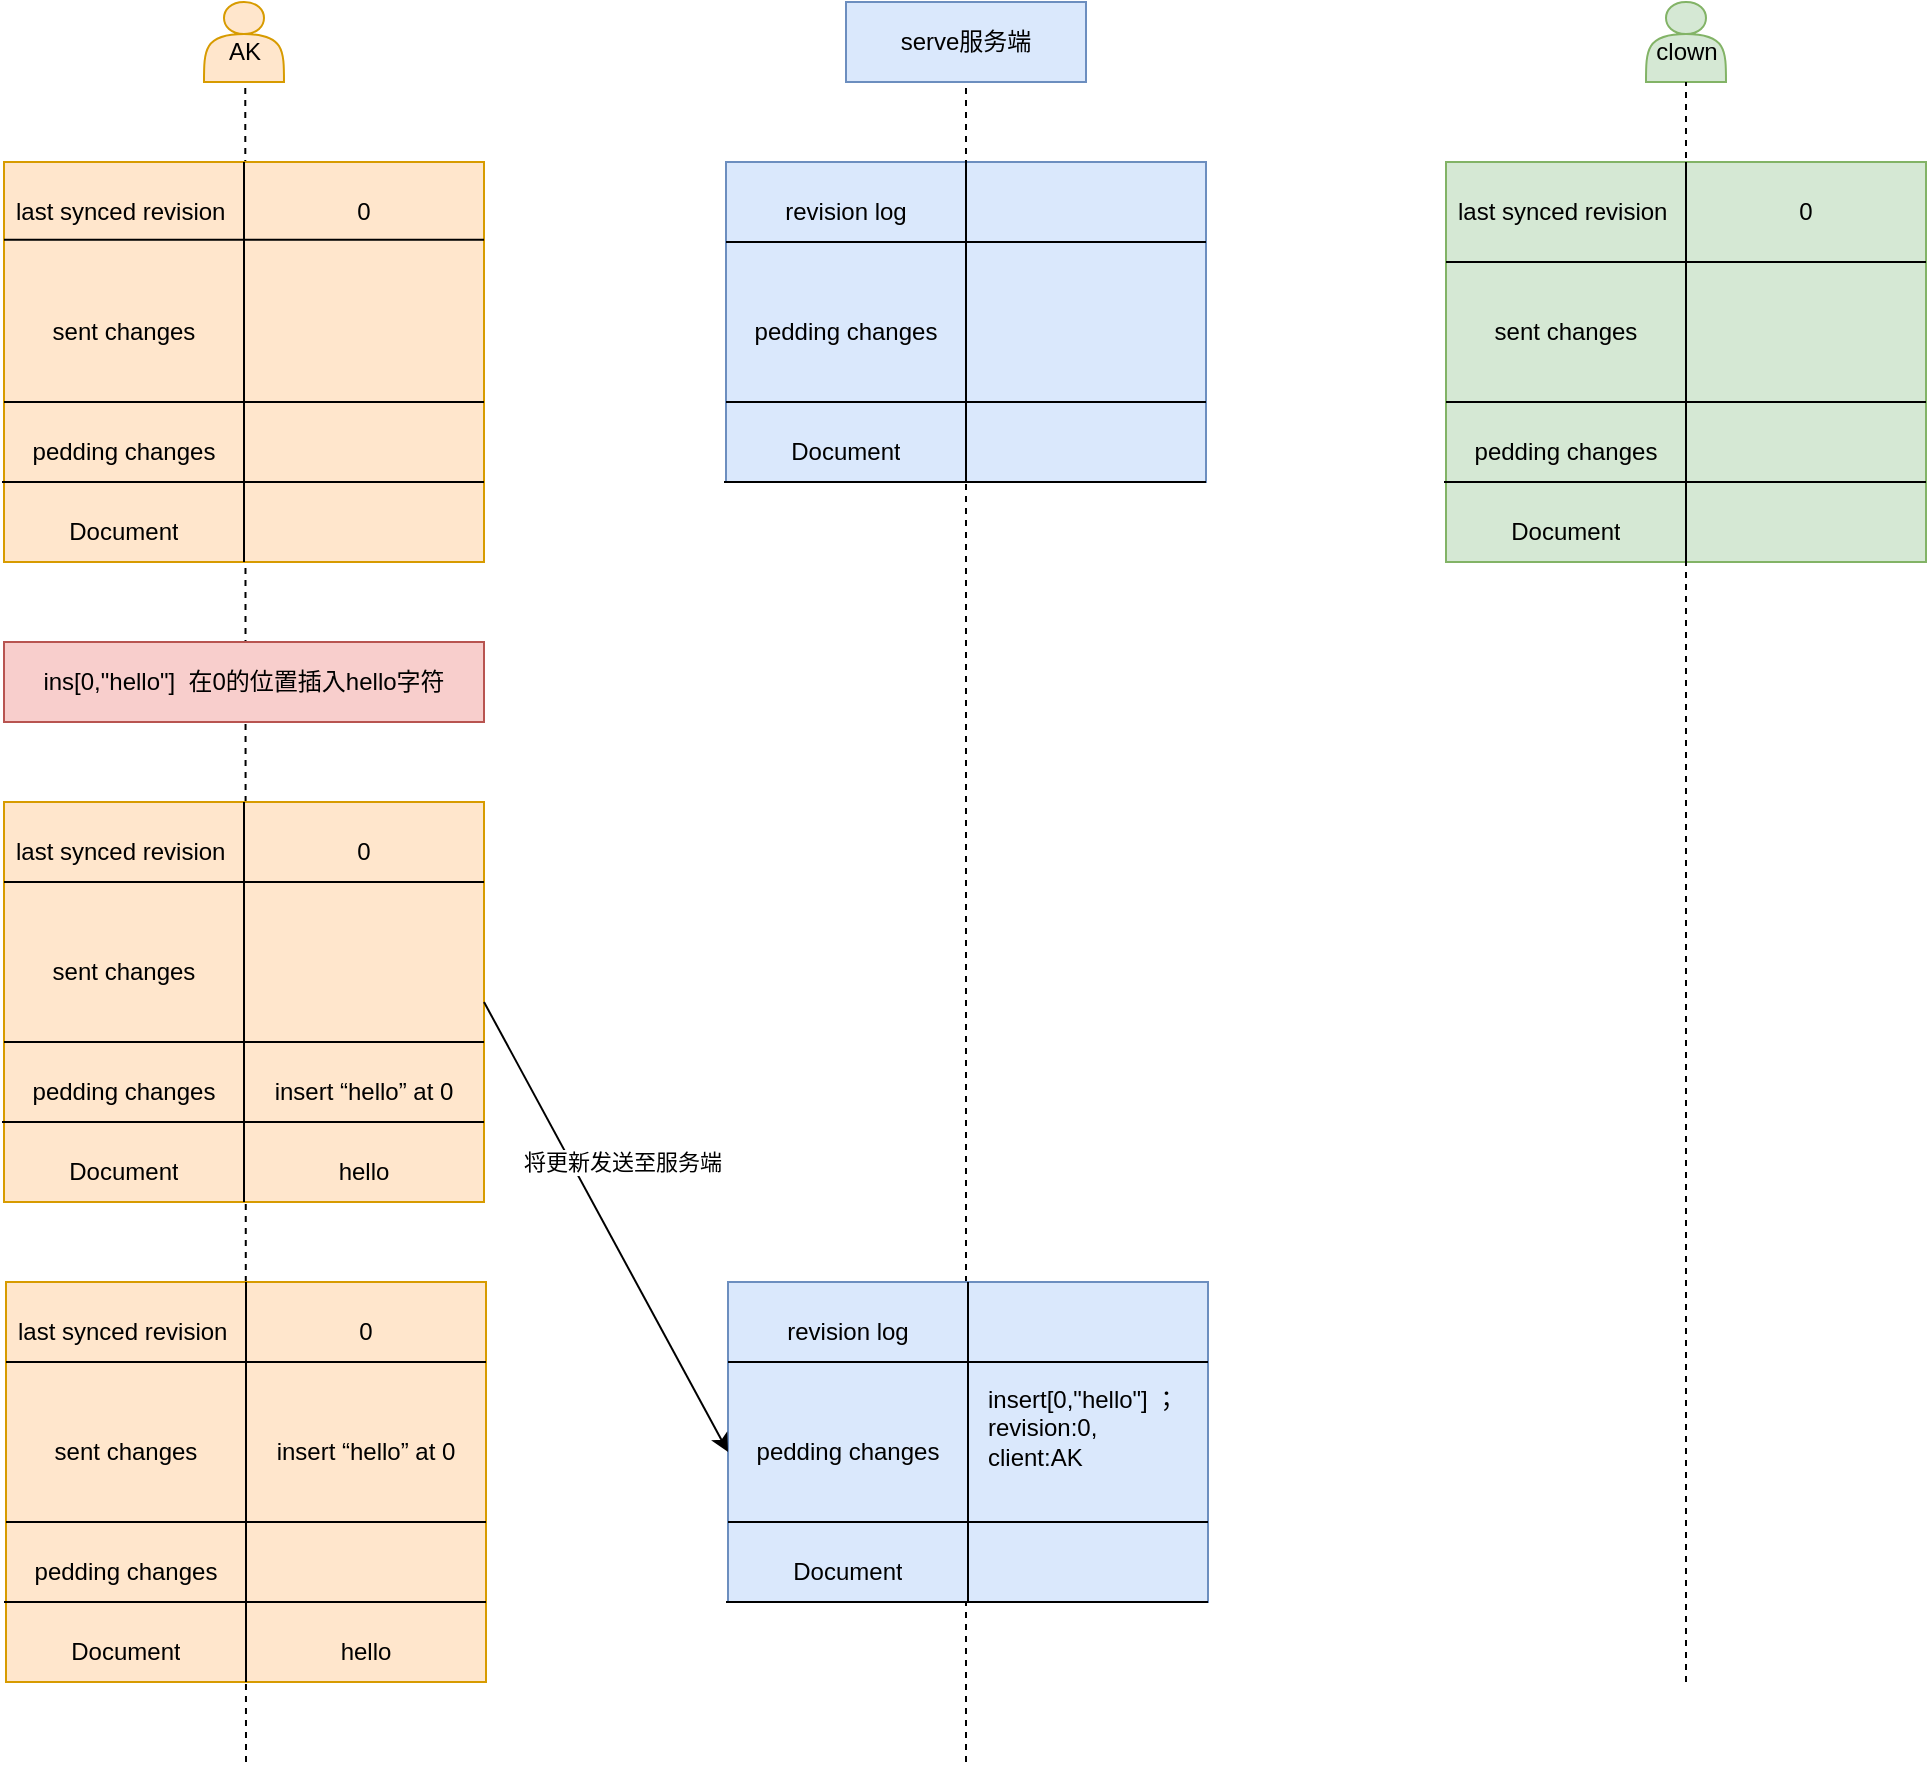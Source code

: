 <mxfile>
    <diagram name="第 1 页" id="E_M3c3dEPE1-523_0gV0">
        <mxGraphModel dx="3064" dy="878" grid="0" gridSize="10" guides="1" tooltips="1" connect="1" arrows="1" fold="1" page="1" pageScale="1" pageWidth="827" pageHeight="1169" math="0" shadow="0">
            <root>
                <mxCell id="0"/>
                <mxCell id="1" parent="0"/>
                <mxCell id="uSvULKUVFTcmLh_3Sc6B-78" value="" style="endArrow=none;dashed=1;html=1;rounded=0;entryX=0.516;entryY=1.061;entryDx=0;entryDy=0;entryPerimeter=0;" parent="1" target="uSvULKUVFTcmLh_3Sc6B-19" edge="1">
                    <mxGeometry width="50" height="50" relative="1" as="geometry">
                        <mxPoint x="81" y="920" as="sourcePoint"/>
                        <mxPoint x="500" y="270" as="targetPoint"/>
                    </mxGeometry>
                </mxCell>
                <mxCell id="uSvULKUVFTcmLh_3Sc6B-1" value="" style="shape=actor;whiteSpace=wrap;html=1;fillColor=#ffe6cc;strokeColor=#d79b00;" parent="1" vertex="1">
                    <mxGeometry x="60" y="40" width="40" height="40" as="geometry"/>
                </mxCell>
                <mxCell id="uSvULKUVFTcmLh_3Sc6B-19" value="AK" style="text;html=1;align=center;verticalAlign=middle;resizable=0;points=[];autosize=1;strokeColor=none;fillColor=none;" parent="1" vertex="1">
                    <mxGeometry x="60" y="50" width="40" height="30" as="geometry"/>
                </mxCell>
                <mxCell id="uSvULKUVFTcmLh_3Sc6B-20" value="" style="shape=actor;whiteSpace=wrap;html=1;fillColor=#d5e8d4;strokeColor=#82b366;" parent="1" vertex="1">
                    <mxGeometry x="781" y="40" width="40" height="40" as="geometry"/>
                </mxCell>
                <mxCell id="uSvULKUVFTcmLh_3Sc6B-21" value="clown" style="text;html=1;align=center;verticalAlign=middle;resizable=0;points=[];autosize=1;strokeColor=none;fillColor=none;" parent="1" vertex="1">
                    <mxGeometry x="776" y="50" width="50" height="30" as="geometry"/>
                </mxCell>
                <mxCell id="uSvULKUVFTcmLh_3Sc6B-22" value="serve服务端" style="rounded=0;whiteSpace=wrap;html=1;fillColor=#dae8fc;strokeColor=#6c8ebf;" parent="1" vertex="1">
                    <mxGeometry x="381" y="40" width="120" height="40" as="geometry"/>
                </mxCell>
                <mxCell id="uSvULKUVFTcmLh_3Sc6B-38" value="" style="endArrow=none;html=1;rounded=0;entryX=1;entryY=0.25;entryDx=0;entryDy=0;exitX=0;exitY=0.25;exitDx=0;exitDy=0;" parent="1" source="uSvULKUVFTcmLh_3Sc6B-37" target="uSvULKUVFTcmLh_3Sc6B-37" edge="1">
                    <mxGeometry width="50" height="50" relative="1" as="geometry">
                        <mxPoint x="75" y="190" as="sourcePoint"/>
                        <mxPoint x="125" y="140" as="targetPoint"/>
                    </mxGeometry>
                </mxCell>
                <mxCell id="uSvULKUVFTcmLh_3Sc6B-37" value="" style="rounded=0;whiteSpace=wrap;html=1;fillColor=#ffe6cc;strokeColor=#d79b00;" parent="1" vertex="1">
                    <mxGeometry x="-40" y="120" width="240" height="200" as="geometry"/>
                </mxCell>
                <mxCell id="uSvULKUVFTcmLh_3Sc6B-39" value="" style="endArrow=none;html=1;rounded=0;entryX=1;entryY=0.25;entryDx=0;entryDy=0;exitX=0;exitY=0.6;exitDx=0;exitDy=0;exitPerimeter=0;" parent="1" source="uSvULKUVFTcmLh_3Sc6B-37" edge="1">
                    <mxGeometry width="50" height="50" relative="1" as="geometry">
                        <mxPoint y="240" as="sourcePoint"/>
                        <mxPoint x="200" y="240" as="targetPoint"/>
                    </mxGeometry>
                </mxCell>
                <mxCell id="uSvULKUVFTcmLh_3Sc6B-40" value="" style="endArrow=none;html=1;rounded=0;entryX=1;entryY=0.25;entryDx=0;entryDy=0;" parent="1" edge="1">
                    <mxGeometry width="50" height="50" relative="1" as="geometry">
                        <mxPoint x="-41" y="280" as="sourcePoint"/>
                        <mxPoint x="200" y="280" as="targetPoint"/>
                    </mxGeometry>
                </mxCell>
                <mxCell id="uSvULKUVFTcmLh_3Sc6B-41" value="" style="endArrow=none;html=1;rounded=0;entryX=0.5;entryY=0;entryDx=0;entryDy=0;exitX=0.5;exitY=1;exitDx=0;exitDy=0;" parent="1" source="uSvULKUVFTcmLh_3Sc6B-37" target="uSvULKUVFTcmLh_3Sc6B-37" edge="1">
                    <mxGeometry width="50" height="50" relative="1" as="geometry">
                        <mxPoint x="390" y="310" as="sourcePoint"/>
                        <mxPoint x="440" y="260" as="targetPoint"/>
                    </mxGeometry>
                </mxCell>
                <mxCell id="uSvULKUVFTcmLh_3Sc6B-42" value="last synced revision" style="text;strokeColor=none;fillColor=none;align=left;verticalAlign=middle;spacingLeft=4;spacingRight=4;overflow=hidden;points=[[0,0.5],[1,0.5]];portConstraint=eastwest;rotatable=0;whiteSpace=wrap;html=1;" parent="1" vertex="1">
                    <mxGeometry x="-40" y="130" width="120" height="30" as="geometry"/>
                </mxCell>
                <mxCell id="uSvULKUVFTcmLh_3Sc6B-43" value="0" style="text;strokeColor=none;fillColor=none;align=center;verticalAlign=middle;spacingLeft=4;spacingRight=4;overflow=hidden;points=[[0,0.5],[1,0.5]];portConstraint=eastwest;rotatable=0;whiteSpace=wrap;html=1;" parent="1" vertex="1">
                    <mxGeometry x="80" y="130" width="120" height="30" as="geometry"/>
                </mxCell>
                <mxCell id="uSvULKUVFTcmLh_3Sc6B-44" value="sent changes" style="text;strokeColor=none;fillColor=none;align=center;verticalAlign=middle;spacingLeft=4;spacingRight=4;overflow=hidden;points=[[0,0.5],[1,0.5]];portConstraint=eastwest;rotatable=0;whiteSpace=wrap;html=1;" parent="1" vertex="1">
                    <mxGeometry x="-40" y="190" width="120" height="30" as="geometry"/>
                </mxCell>
                <mxCell id="uSvULKUVFTcmLh_3Sc6B-45" value="pedding changes" style="text;strokeColor=none;fillColor=none;align=center;verticalAlign=middle;spacingLeft=4;spacingRight=4;overflow=hidden;points=[[0,0.5],[1,0.5]];portConstraint=eastwest;rotatable=0;whiteSpace=wrap;html=1;" parent="1" vertex="1">
                    <mxGeometry x="-40" y="250" width="120" height="30" as="geometry"/>
                </mxCell>
                <mxCell id="uSvULKUVFTcmLh_3Sc6B-46" value="Document" style="text;strokeColor=none;fillColor=none;align=center;verticalAlign=middle;spacingLeft=4;spacingRight=4;overflow=hidden;points=[[0,0.5],[1,0.5]];portConstraint=eastwest;rotatable=0;whiteSpace=wrap;html=1;" parent="1" vertex="1">
                    <mxGeometry x="-40" y="290" width="120" height="30" as="geometry"/>
                </mxCell>
                <mxCell id="uSvULKUVFTcmLh_3Sc6B-47" value="" style="rounded=0;whiteSpace=wrap;html=1;fillColor=#d5e8d4;strokeColor=#82b366;" parent="1" vertex="1">
                    <mxGeometry x="681" y="120" width="240" height="200" as="geometry"/>
                </mxCell>
                <mxCell id="uSvULKUVFTcmLh_3Sc6B-48" value="" style="endArrow=none;html=1;rounded=0;entryX=1;entryY=0.25;entryDx=0;entryDy=0;exitX=0;exitY=0.25;exitDx=0;exitDy=0;" parent="1" source="uSvULKUVFTcmLh_3Sc6B-47" target="uSvULKUVFTcmLh_3Sc6B-47" edge="1">
                    <mxGeometry width="50" height="50" relative="1" as="geometry">
                        <mxPoint x="796" y="190" as="sourcePoint"/>
                        <mxPoint x="846" y="140" as="targetPoint"/>
                    </mxGeometry>
                </mxCell>
                <mxCell id="uSvULKUVFTcmLh_3Sc6B-49" value="" style="endArrow=none;html=1;rounded=0;entryX=1;entryY=0.25;entryDx=0;entryDy=0;exitX=0;exitY=0.6;exitDx=0;exitDy=0;exitPerimeter=0;" parent="1" source="uSvULKUVFTcmLh_3Sc6B-47" edge="1">
                    <mxGeometry width="50" height="50" relative="1" as="geometry">
                        <mxPoint x="721" y="240" as="sourcePoint"/>
                        <mxPoint x="921" y="240" as="targetPoint"/>
                    </mxGeometry>
                </mxCell>
                <mxCell id="uSvULKUVFTcmLh_3Sc6B-50" value="" style="endArrow=none;html=1;rounded=0;entryX=1;entryY=0.25;entryDx=0;entryDy=0;" parent="1" edge="1">
                    <mxGeometry width="50" height="50" relative="1" as="geometry">
                        <mxPoint x="680" y="280" as="sourcePoint"/>
                        <mxPoint x="921" y="280" as="targetPoint"/>
                    </mxGeometry>
                </mxCell>
                <mxCell id="uSvULKUVFTcmLh_3Sc6B-51" value="" style="endArrow=none;html=1;rounded=0;entryX=0.5;entryY=0;entryDx=0;entryDy=0;exitX=0.5;exitY=1;exitDx=0;exitDy=0;" parent="1" source="uSvULKUVFTcmLh_3Sc6B-47" target="uSvULKUVFTcmLh_3Sc6B-47" edge="1">
                    <mxGeometry width="50" height="50" relative="1" as="geometry">
                        <mxPoint x="1111" y="310" as="sourcePoint"/>
                        <mxPoint x="1161" y="260" as="targetPoint"/>
                    </mxGeometry>
                </mxCell>
                <mxCell id="uSvULKUVFTcmLh_3Sc6B-52" value="last synced revision" style="text;strokeColor=none;fillColor=none;align=left;verticalAlign=middle;spacingLeft=4;spacingRight=4;overflow=hidden;points=[[0,0.5],[1,0.5]];portConstraint=eastwest;rotatable=0;whiteSpace=wrap;html=1;" parent="1" vertex="1">
                    <mxGeometry x="681" y="130" width="120" height="30" as="geometry"/>
                </mxCell>
                <mxCell id="uSvULKUVFTcmLh_3Sc6B-53" value="0" style="text;strokeColor=none;fillColor=none;align=center;verticalAlign=middle;spacingLeft=4;spacingRight=4;overflow=hidden;points=[[0,0.5],[1,0.5]];portConstraint=eastwest;rotatable=0;whiteSpace=wrap;html=1;" parent="1" vertex="1">
                    <mxGeometry x="801" y="130" width="120" height="30" as="geometry"/>
                </mxCell>
                <mxCell id="uSvULKUVFTcmLh_3Sc6B-54" value="sent changes" style="text;strokeColor=none;fillColor=none;align=center;verticalAlign=middle;spacingLeft=4;spacingRight=4;overflow=hidden;points=[[0,0.5],[1,0.5]];portConstraint=eastwest;rotatable=0;whiteSpace=wrap;html=1;" parent="1" vertex="1">
                    <mxGeometry x="681" y="190" width="120" height="30" as="geometry"/>
                </mxCell>
                <mxCell id="uSvULKUVFTcmLh_3Sc6B-55" value="pedding changes" style="text;strokeColor=none;fillColor=none;align=center;verticalAlign=middle;spacingLeft=4;spacingRight=4;overflow=hidden;points=[[0,0.5],[1,0.5]];portConstraint=eastwest;rotatable=0;whiteSpace=wrap;html=1;" parent="1" vertex="1">
                    <mxGeometry x="681" y="250" width="120" height="30" as="geometry"/>
                </mxCell>
                <mxCell id="uSvULKUVFTcmLh_3Sc6B-56" value="Document" style="text;strokeColor=none;fillColor=none;align=center;verticalAlign=middle;spacingLeft=4;spacingRight=4;overflow=hidden;points=[[0,0.5],[1,0.5]];portConstraint=eastwest;rotatable=0;whiteSpace=wrap;html=1;" parent="1" vertex="1">
                    <mxGeometry x="681" y="290" width="120" height="30" as="geometry"/>
                </mxCell>
                <mxCell id="uSvULKUVFTcmLh_3Sc6B-67" value="" style="rounded=0;whiteSpace=wrap;html=1;fillColor=#dae8fc;strokeColor=#6c8ebf;" parent="1" vertex="1">
                    <mxGeometry x="321" y="120" width="240" height="160" as="geometry"/>
                </mxCell>
                <mxCell id="uSvULKUVFTcmLh_3Sc6B-68" value="" style="endArrow=none;html=1;rounded=0;entryX=1;entryY=0.25;entryDx=0;entryDy=0;exitX=0;exitY=0.25;exitDx=0;exitDy=0;" parent="1" source="uSvULKUVFTcmLh_3Sc6B-67" target="uSvULKUVFTcmLh_3Sc6B-67" edge="1">
                    <mxGeometry width="50" height="50" relative="1" as="geometry">
                        <mxPoint x="436" y="190" as="sourcePoint"/>
                        <mxPoint x="486" y="140" as="targetPoint"/>
                    </mxGeometry>
                </mxCell>
                <mxCell id="uSvULKUVFTcmLh_3Sc6B-69" value="" style="endArrow=none;html=1;rounded=0;exitX=0;exitY=0.75;exitDx=0;exitDy=0;" parent="1" source="uSvULKUVFTcmLh_3Sc6B-67" edge="1">
                    <mxGeometry width="50" height="50" relative="1" as="geometry">
                        <mxPoint x="361" y="240" as="sourcePoint"/>
                        <mxPoint x="561" y="240" as="targetPoint"/>
                    </mxGeometry>
                </mxCell>
                <mxCell id="uSvULKUVFTcmLh_3Sc6B-70" value="" style="endArrow=none;html=1;rounded=0;entryX=1;entryY=0.25;entryDx=0;entryDy=0;" parent="1" edge="1">
                    <mxGeometry width="50" height="50" relative="1" as="geometry">
                        <mxPoint x="320" y="280" as="sourcePoint"/>
                        <mxPoint x="561" y="280" as="targetPoint"/>
                    </mxGeometry>
                </mxCell>
                <mxCell id="uSvULKUVFTcmLh_3Sc6B-71" value="" style="endArrow=none;html=1;rounded=0;entryX=0.5;entryY=0;entryDx=0;entryDy=0;exitX=0.5;exitY=1;exitDx=0;exitDy=0;" parent="1" source="uSvULKUVFTcmLh_3Sc6B-67" target="uSvULKUVFTcmLh_3Sc6B-67" edge="1">
                    <mxGeometry width="50" height="50" relative="1" as="geometry">
                        <mxPoint x="751" y="310" as="sourcePoint"/>
                        <mxPoint x="801" y="260" as="targetPoint"/>
                    </mxGeometry>
                </mxCell>
                <mxCell id="uSvULKUVFTcmLh_3Sc6B-72" value="revision log" style="text;strokeColor=none;fillColor=none;align=center;verticalAlign=middle;spacingLeft=4;spacingRight=4;overflow=hidden;points=[[0,0.5],[1,0.5]];portConstraint=eastwest;rotatable=0;whiteSpace=wrap;html=1;" parent="1" vertex="1">
                    <mxGeometry x="321" y="130" width="120" height="30" as="geometry"/>
                </mxCell>
                <mxCell id="uSvULKUVFTcmLh_3Sc6B-74" value="pedding changes" style="text;strokeColor=none;fillColor=none;align=center;verticalAlign=middle;spacingLeft=4;spacingRight=4;overflow=hidden;points=[[0,0.5],[1,0.5]];portConstraint=eastwest;rotatable=0;whiteSpace=wrap;html=1;" parent="1" vertex="1">
                    <mxGeometry x="321" y="190" width="120" height="30" as="geometry"/>
                </mxCell>
                <mxCell id="uSvULKUVFTcmLh_3Sc6B-77" value="Document" style="text;strokeColor=none;fillColor=none;align=center;verticalAlign=middle;spacingLeft=4;spacingRight=4;overflow=hidden;points=[[0,0.5],[1,0.5]];portConstraint=eastwest;rotatable=0;whiteSpace=wrap;html=1;" parent="1" vertex="1">
                    <mxGeometry x="321" y="250" width="120" height="30" as="geometry"/>
                </mxCell>
                <mxCell id="uSvULKUVFTcmLh_3Sc6B-79" value="" style="endArrow=none;dashed=1;html=1;rounded=0;entryX=0.516;entryY=1.061;entryDx=0;entryDy=0;entryPerimeter=0;" parent="1" edge="1">
                    <mxGeometry width="50" height="50" relative="1" as="geometry">
                        <mxPoint x="441" y="920" as="sourcePoint"/>
                        <mxPoint x="441" y="80" as="targetPoint"/>
                    </mxGeometry>
                </mxCell>
                <mxCell id="uSvULKUVFTcmLh_3Sc6B-80" value="" style="endArrow=none;dashed=1;html=1;rounded=0;entryX=0.516;entryY=1.061;entryDx=0;entryDy=0;entryPerimeter=0;" parent="1" edge="1">
                    <mxGeometry width="50" height="50" relative="1" as="geometry">
                        <mxPoint x="801" y="880" as="sourcePoint"/>
                        <mxPoint x="801" y="80" as="targetPoint"/>
                    </mxGeometry>
                </mxCell>
                <mxCell id="uSvULKUVFTcmLh_3Sc6B-81" value="ins[0,&quot;hello&quot;]&amp;nbsp; 在0的位置插入hello字符" style="rounded=0;whiteSpace=wrap;html=1;fillColor=#f8cecc;strokeColor=#b85450;" parent="1" vertex="1">
                    <mxGeometry x="-40" y="360" width="240" height="40" as="geometry"/>
                </mxCell>
                <mxCell id="uSvULKUVFTcmLh_3Sc6B-82" value="" style="endArrow=none;html=1;rounded=0;entryX=1;entryY=0.25;entryDx=0;entryDy=0;exitX=0;exitY=0.25;exitDx=0;exitDy=0;" parent="1" source="uSvULKUVFTcmLh_3Sc6B-83" target="uSvULKUVFTcmLh_3Sc6B-83" edge="1">
                    <mxGeometry width="50" height="50" relative="1" as="geometry">
                        <mxPoint x="75" y="510" as="sourcePoint"/>
                        <mxPoint x="125" y="460" as="targetPoint"/>
                    </mxGeometry>
                </mxCell>
                <mxCell id="uSvULKUVFTcmLh_3Sc6B-83" value="" style="rounded=0;whiteSpace=wrap;html=1;fillColor=#ffe6cc;strokeColor=#d79b00;" parent="1" vertex="1">
                    <mxGeometry x="-40" y="440" width="240" height="200" as="geometry"/>
                </mxCell>
                <mxCell id="uSvULKUVFTcmLh_3Sc6B-84" value="" style="endArrow=none;html=1;rounded=0;entryX=1;entryY=0.25;entryDx=0;entryDy=0;exitX=0;exitY=0.6;exitDx=0;exitDy=0;exitPerimeter=0;" parent="1" source="uSvULKUVFTcmLh_3Sc6B-83" edge="1">
                    <mxGeometry width="50" height="50" relative="1" as="geometry">
                        <mxPoint y="560" as="sourcePoint"/>
                        <mxPoint x="200" y="560" as="targetPoint"/>
                    </mxGeometry>
                </mxCell>
                <mxCell id="uSvULKUVFTcmLh_3Sc6B-85" value="" style="endArrow=none;html=1;rounded=0;entryX=1;entryY=0.25;entryDx=0;entryDy=0;" parent="1" edge="1">
                    <mxGeometry width="50" height="50" relative="1" as="geometry">
                        <mxPoint x="-41" y="600" as="sourcePoint"/>
                        <mxPoint x="200" y="600" as="targetPoint"/>
                    </mxGeometry>
                </mxCell>
                <mxCell id="uSvULKUVFTcmLh_3Sc6B-86" value="" style="endArrow=none;html=1;rounded=0;entryX=0.5;entryY=0;entryDx=0;entryDy=0;exitX=0.5;exitY=1;exitDx=0;exitDy=0;" parent="1" source="uSvULKUVFTcmLh_3Sc6B-83" target="uSvULKUVFTcmLh_3Sc6B-83" edge="1">
                    <mxGeometry width="50" height="50" relative="1" as="geometry">
                        <mxPoint x="390" y="630" as="sourcePoint"/>
                        <mxPoint x="440" y="580" as="targetPoint"/>
                    </mxGeometry>
                </mxCell>
                <mxCell id="uSvULKUVFTcmLh_3Sc6B-87" value="last synced revision" style="text;strokeColor=none;fillColor=none;align=left;verticalAlign=middle;spacingLeft=4;spacingRight=4;overflow=hidden;points=[[0,0.5],[1,0.5]];portConstraint=eastwest;rotatable=0;whiteSpace=wrap;html=1;" parent="1" vertex="1">
                    <mxGeometry x="-40" y="450" width="120" height="30" as="geometry"/>
                </mxCell>
                <mxCell id="uSvULKUVFTcmLh_3Sc6B-88" value="0" style="text;strokeColor=none;fillColor=none;align=center;verticalAlign=middle;spacingLeft=4;spacingRight=4;overflow=hidden;points=[[0,0.5],[1,0.5]];portConstraint=eastwest;rotatable=0;whiteSpace=wrap;html=1;" parent="1" vertex="1">
                    <mxGeometry x="80" y="450" width="120" height="30" as="geometry"/>
                </mxCell>
                <mxCell id="uSvULKUVFTcmLh_3Sc6B-89" value="sent changes" style="text;strokeColor=none;fillColor=none;align=center;verticalAlign=middle;spacingLeft=4;spacingRight=4;overflow=hidden;points=[[0,0.5],[1,0.5]];portConstraint=eastwest;rotatable=0;whiteSpace=wrap;html=1;" parent="1" vertex="1">
                    <mxGeometry x="-40" y="510" width="120" height="30" as="geometry"/>
                </mxCell>
                <mxCell id="uSvULKUVFTcmLh_3Sc6B-90" value="pedding changes" style="text;strokeColor=none;fillColor=none;align=center;verticalAlign=middle;spacingLeft=4;spacingRight=4;overflow=hidden;points=[[0,0.5],[1,0.5]];portConstraint=eastwest;rotatable=0;whiteSpace=wrap;html=1;" parent="1" vertex="1">
                    <mxGeometry x="-40" y="570" width="120" height="30" as="geometry"/>
                </mxCell>
                <mxCell id="uSvULKUVFTcmLh_3Sc6B-91" value="Document" style="text;strokeColor=none;fillColor=none;align=center;verticalAlign=middle;spacingLeft=4;spacingRight=4;overflow=hidden;points=[[0,0.5],[1,0.5]];portConstraint=eastwest;rotatable=0;whiteSpace=wrap;html=1;" parent="1" vertex="1">
                    <mxGeometry x="-40" y="610" width="120" height="30" as="geometry"/>
                </mxCell>
                <mxCell id="uSvULKUVFTcmLh_3Sc6B-92" value="" style="endArrow=none;html=1;rounded=0;entryX=1;entryY=0.25;entryDx=0;entryDy=0;exitX=0;exitY=0.6;exitDx=0;exitDy=0;exitPerimeter=0;" parent="1" edge="1">
                    <mxGeometry width="50" height="50" relative="1" as="geometry">
                        <mxPoint x="-40" y="158.82" as="sourcePoint"/>
                        <mxPoint x="200" y="158.82" as="targetPoint"/>
                    </mxGeometry>
                </mxCell>
                <mxCell id="uSvULKUVFTcmLh_3Sc6B-93" value="" style="endArrow=none;html=1;rounded=0;entryX=1;entryY=0.25;entryDx=0;entryDy=0;exitX=0;exitY=0.6;exitDx=0;exitDy=0;exitPerimeter=0;" parent="1" edge="1">
                    <mxGeometry width="50" height="50" relative="1" as="geometry">
                        <mxPoint x="-40" y="480" as="sourcePoint"/>
                        <mxPoint x="200" y="480" as="targetPoint"/>
                    </mxGeometry>
                </mxCell>
                <mxCell id="uSvULKUVFTcmLh_3Sc6B-94" value="insert “hello” at 0" style="text;html=1;align=center;verticalAlign=middle;whiteSpace=wrap;rounded=0;" parent="1" vertex="1">
                    <mxGeometry x="80" y="570" width="120" height="30" as="geometry"/>
                </mxCell>
                <mxCell id="uSvULKUVFTcmLh_3Sc6B-95" value="hello" style="text;html=1;align=center;verticalAlign=middle;whiteSpace=wrap;rounded=0;" parent="1" vertex="1">
                    <mxGeometry x="90" y="610" width="100" height="30" as="geometry"/>
                </mxCell>
                <mxCell id="uSvULKUVFTcmLh_3Sc6B-110" value="" style="endArrow=none;html=1;rounded=0;entryX=1;entryY=0.25;entryDx=0;entryDy=0;exitX=0;exitY=0.25;exitDx=0;exitDy=0;" parent="1" source="uSvULKUVFTcmLh_3Sc6B-111" target="uSvULKUVFTcmLh_3Sc6B-111" edge="1">
                    <mxGeometry width="50" height="50" relative="1" as="geometry">
                        <mxPoint x="76" y="750" as="sourcePoint"/>
                        <mxPoint x="126" y="700" as="targetPoint"/>
                    </mxGeometry>
                </mxCell>
                <mxCell id="uSvULKUVFTcmLh_3Sc6B-111" value="" style="rounded=0;whiteSpace=wrap;html=1;fillColor=#ffe6cc;strokeColor=#d79b00;" parent="1" vertex="1">
                    <mxGeometry x="-39" y="680" width="240" height="200" as="geometry"/>
                </mxCell>
                <mxCell id="uSvULKUVFTcmLh_3Sc6B-112" value="" style="endArrow=none;html=1;rounded=0;entryX=1;entryY=0.25;entryDx=0;entryDy=0;exitX=0;exitY=0.6;exitDx=0;exitDy=0;exitPerimeter=0;" parent="1" source="uSvULKUVFTcmLh_3Sc6B-111" edge="1">
                    <mxGeometry width="50" height="50" relative="1" as="geometry">
                        <mxPoint x="1" y="800" as="sourcePoint"/>
                        <mxPoint x="201" y="800" as="targetPoint"/>
                    </mxGeometry>
                </mxCell>
                <mxCell id="uSvULKUVFTcmLh_3Sc6B-113" value="" style="endArrow=none;html=1;rounded=0;entryX=1;entryY=0.25;entryDx=0;entryDy=0;" parent="1" edge="1">
                    <mxGeometry width="50" height="50" relative="1" as="geometry">
                        <mxPoint x="-40" y="840" as="sourcePoint"/>
                        <mxPoint x="201" y="840" as="targetPoint"/>
                    </mxGeometry>
                </mxCell>
                <mxCell id="uSvULKUVFTcmLh_3Sc6B-114" value="" style="endArrow=none;html=1;rounded=0;entryX=0.5;entryY=0;entryDx=0;entryDy=0;exitX=0.5;exitY=1;exitDx=0;exitDy=0;" parent="1" source="uSvULKUVFTcmLh_3Sc6B-111" target="uSvULKUVFTcmLh_3Sc6B-111" edge="1">
                    <mxGeometry width="50" height="50" relative="1" as="geometry">
                        <mxPoint x="391" y="870" as="sourcePoint"/>
                        <mxPoint x="441" y="820" as="targetPoint"/>
                    </mxGeometry>
                </mxCell>
                <mxCell id="uSvULKUVFTcmLh_3Sc6B-115" value="last synced revision" style="text;strokeColor=none;fillColor=none;align=left;verticalAlign=middle;spacingLeft=4;spacingRight=4;overflow=hidden;points=[[0,0.5],[1,0.5]];portConstraint=eastwest;rotatable=0;whiteSpace=wrap;html=1;" parent="1" vertex="1">
                    <mxGeometry x="-39" y="690" width="120" height="30" as="geometry"/>
                </mxCell>
                <mxCell id="uSvULKUVFTcmLh_3Sc6B-116" value="0" style="text;strokeColor=none;fillColor=none;align=center;verticalAlign=middle;spacingLeft=4;spacingRight=4;overflow=hidden;points=[[0,0.5],[1,0.5]];portConstraint=eastwest;rotatable=0;whiteSpace=wrap;html=1;" parent="1" vertex="1">
                    <mxGeometry x="81" y="690" width="120" height="30" as="geometry"/>
                </mxCell>
                <mxCell id="uSvULKUVFTcmLh_3Sc6B-117" value="sent changes" style="text;strokeColor=none;fillColor=none;align=center;verticalAlign=middle;spacingLeft=4;spacingRight=4;overflow=hidden;points=[[0,0.5],[1,0.5]];portConstraint=eastwest;rotatable=0;whiteSpace=wrap;html=1;" parent="1" vertex="1">
                    <mxGeometry x="-39" y="750" width="120" height="30" as="geometry"/>
                </mxCell>
                <mxCell id="uSvULKUVFTcmLh_3Sc6B-118" value="pedding changes" style="text;strokeColor=none;fillColor=none;align=center;verticalAlign=middle;spacingLeft=4;spacingRight=4;overflow=hidden;points=[[0,0.5],[1,0.5]];portConstraint=eastwest;rotatable=0;whiteSpace=wrap;html=1;" parent="1" vertex="1">
                    <mxGeometry x="-39" y="810" width="120" height="30" as="geometry"/>
                </mxCell>
                <mxCell id="uSvULKUVFTcmLh_3Sc6B-119" value="Document" style="text;strokeColor=none;fillColor=none;align=center;verticalAlign=middle;spacingLeft=4;spacingRight=4;overflow=hidden;points=[[0,0.5],[1,0.5]];portConstraint=eastwest;rotatable=0;whiteSpace=wrap;html=1;" parent="1" vertex="1">
                    <mxGeometry x="-39" y="850" width="120" height="30" as="geometry"/>
                </mxCell>
                <mxCell id="uSvULKUVFTcmLh_3Sc6B-120" value="" style="endArrow=none;html=1;rounded=0;entryX=1;entryY=0.25;entryDx=0;entryDy=0;exitX=0;exitY=0.6;exitDx=0;exitDy=0;exitPerimeter=0;" parent="1" edge="1">
                    <mxGeometry width="50" height="50" relative="1" as="geometry">
                        <mxPoint x="-39" y="720" as="sourcePoint"/>
                        <mxPoint x="201" y="720" as="targetPoint"/>
                    </mxGeometry>
                </mxCell>
                <mxCell id="uSvULKUVFTcmLh_3Sc6B-121" value="insert “hello” at 0" style="text;html=1;align=center;verticalAlign=middle;whiteSpace=wrap;rounded=0;" parent="1" vertex="1">
                    <mxGeometry x="81" y="750" width="120" height="30" as="geometry"/>
                </mxCell>
                <mxCell id="uSvULKUVFTcmLh_3Sc6B-122" value="hello" style="text;html=1;align=center;verticalAlign=middle;whiteSpace=wrap;rounded=0;" parent="1" vertex="1">
                    <mxGeometry x="91" y="850" width="100" height="30" as="geometry"/>
                </mxCell>
                <mxCell id="uSvULKUVFTcmLh_3Sc6B-123" value="" style="rounded=0;whiteSpace=wrap;html=1;fillColor=#dae8fc;strokeColor=#6c8ebf;" parent="1" vertex="1">
                    <mxGeometry x="322" y="680" width="240" height="160" as="geometry"/>
                </mxCell>
                <mxCell id="uSvULKUVFTcmLh_3Sc6B-124" value="" style="endArrow=none;html=1;rounded=0;entryX=1;entryY=0.25;entryDx=0;entryDy=0;exitX=0;exitY=0.25;exitDx=0;exitDy=0;" parent="1" source="uSvULKUVFTcmLh_3Sc6B-123" target="uSvULKUVFTcmLh_3Sc6B-123" edge="1">
                    <mxGeometry width="50" height="50" relative="1" as="geometry">
                        <mxPoint x="437" y="750" as="sourcePoint"/>
                        <mxPoint x="487" y="700" as="targetPoint"/>
                    </mxGeometry>
                </mxCell>
                <mxCell id="uSvULKUVFTcmLh_3Sc6B-125" value="" style="endArrow=none;html=1;rounded=0;exitX=0;exitY=0.75;exitDx=0;exitDy=0;" parent="1" source="uSvULKUVFTcmLh_3Sc6B-123" edge="1">
                    <mxGeometry width="50" height="50" relative="1" as="geometry">
                        <mxPoint x="362" y="800" as="sourcePoint"/>
                        <mxPoint x="562" y="800" as="targetPoint"/>
                    </mxGeometry>
                </mxCell>
                <mxCell id="uSvULKUVFTcmLh_3Sc6B-126" value="" style="endArrow=none;html=1;rounded=0;entryX=1;entryY=0.25;entryDx=0;entryDy=0;" parent="1" edge="1">
                    <mxGeometry width="50" height="50" relative="1" as="geometry">
                        <mxPoint x="321" y="840" as="sourcePoint"/>
                        <mxPoint x="562" y="840" as="targetPoint"/>
                    </mxGeometry>
                </mxCell>
                <mxCell id="uSvULKUVFTcmLh_3Sc6B-127" value="" style="endArrow=none;html=1;rounded=0;entryX=0.5;entryY=0;entryDx=0;entryDy=0;exitX=0.5;exitY=1;exitDx=0;exitDy=0;" parent="1" source="uSvULKUVFTcmLh_3Sc6B-123" target="uSvULKUVFTcmLh_3Sc6B-123" edge="1">
                    <mxGeometry width="50" height="50" relative="1" as="geometry">
                        <mxPoint x="752" y="870" as="sourcePoint"/>
                        <mxPoint x="802" y="820" as="targetPoint"/>
                    </mxGeometry>
                </mxCell>
                <mxCell id="uSvULKUVFTcmLh_3Sc6B-128" value="revision log" style="text;strokeColor=none;fillColor=none;align=center;verticalAlign=middle;spacingLeft=4;spacingRight=4;overflow=hidden;points=[[0,0.5],[1,0.5]];portConstraint=eastwest;rotatable=0;whiteSpace=wrap;html=1;" parent="1" vertex="1">
                    <mxGeometry x="322" y="690" width="120" height="30" as="geometry"/>
                </mxCell>
                <mxCell id="uSvULKUVFTcmLh_3Sc6B-129" value="pedding changes" style="text;strokeColor=none;fillColor=none;align=center;verticalAlign=middle;spacingLeft=4;spacingRight=4;overflow=hidden;points=[[0,0.5],[1,0.5]];portConstraint=eastwest;rotatable=0;whiteSpace=wrap;html=1;" parent="1" vertex="1">
                    <mxGeometry x="322" y="750" width="120" height="30" as="geometry"/>
                </mxCell>
                <mxCell id="uSvULKUVFTcmLh_3Sc6B-130" value="Document" style="text;strokeColor=none;fillColor=none;align=center;verticalAlign=middle;spacingLeft=4;spacingRight=4;overflow=hidden;points=[[0,0.5],[1,0.5]];portConstraint=eastwest;rotatable=0;whiteSpace=wrap;html=1;" parent="1" vertex="1">
                    <mxGeometry x="322" y="810" width="120" height="30" as="geometry"/>
                </mxCell>
                <mxCell id="uSvULKUVFTcmLh_3Sc6B-131" value="insert[0,&quot;hello&quot;] ；&lt;div&gt;revision:0,&lt;/div&gt;&lt;div&gt;client:AK&lt;/div&gt;&lt;div&gt;&lt;br&gt;&lt;/div&gt;" style="text;html=1;align=left;verticalAlign=middle;whiteSpace=wrap;rounded=0;" parent="1" vertex="1">
                    <mxGeometry x="450" y="730" width="110" height="60" as="geometry"/>
                </mxCell>
                <mxCell id="uSvULKUVFTcmLh_3Sc6B-133" value="" style="endArrow=classic;html=1;rounded=0;exitX=1;exitY=0.5;exitDx=0;exitDy=0;entryX=0;entryY=0.5;entryDx=0;entryDy=0;" parent="1" source="uSvULKUVFTcmLh_3Sc6B-83" target="uSvULKUVFTcmLh_3Sc6B-129" edge="1">
                    <mxGeometry width="50" height="50" relative="1" as="geometry">
                        <mxPoint x="390" y="520" as="sourcePoint"/>
                        <mxPoint x="440" y="470" as="targetPoint"/>
                    </mxGeometry>
                </mxCell>
                <mxCell id="uSvULKUVFTcmLh_3Sc6B-134" value="将更新发送至服务端" style="edgeLabel;html=1;align=center;verticalAlign=middle;resizable=0;points=[];" parent="uSvULKUVFTcmLh_3Sc6B-133" vertex="1" connectable="0">
                    <mxGeometry x="-0.268" y="3" relative="1" as="geometry">
                        <mxPoint x="22" y="-1" as="offset"/>
                    </mxGeometry>
                </mxCell>
            </root>
        </mxGraphModel>
    </diagram>
</mxfile>